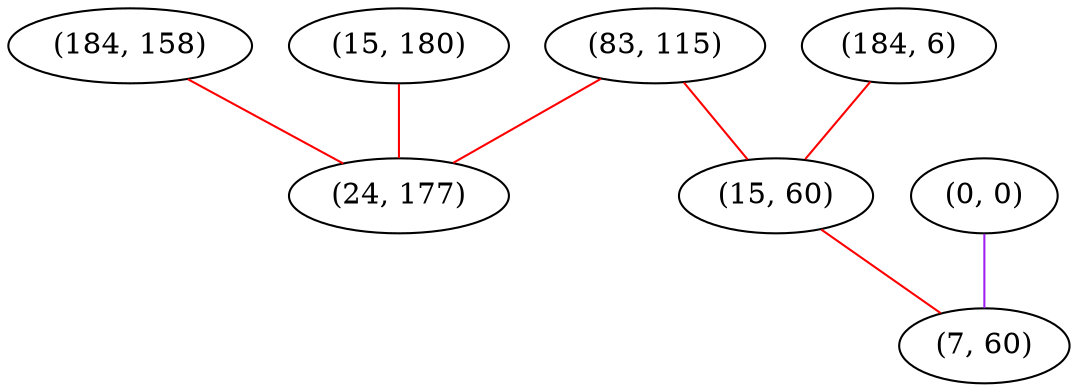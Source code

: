 graph "" {
"(184, 158)";
"(0, 0)";
"(83, 115)";
"(15, 180)";
"(184, 6)";
"(15, 60)";
"(24, 177)";
"(7, 60)";
"(184, 158)" -- "(24, 177)"  [color=red, key=0, weight=1];
"(0, 0)" -- "(7, 60)"  [color=purple, key=0, weight=4];
"(83, 115)" -- "(15, 60)"  [color=red, key=0, weight=1];
"(83, 115)" -- "(24, 177)"  [color=red, key=0, weight=1];
"(15, 180)" -- "(24, 177)"  [color=red, key=0, weight=1];
"(184, 6)" -- "(15, 60)"  [color=red, key=0, weight=1];
"(15, 60)" -- "(7, 60)"  [color=red, key=0, weight=1];
}
